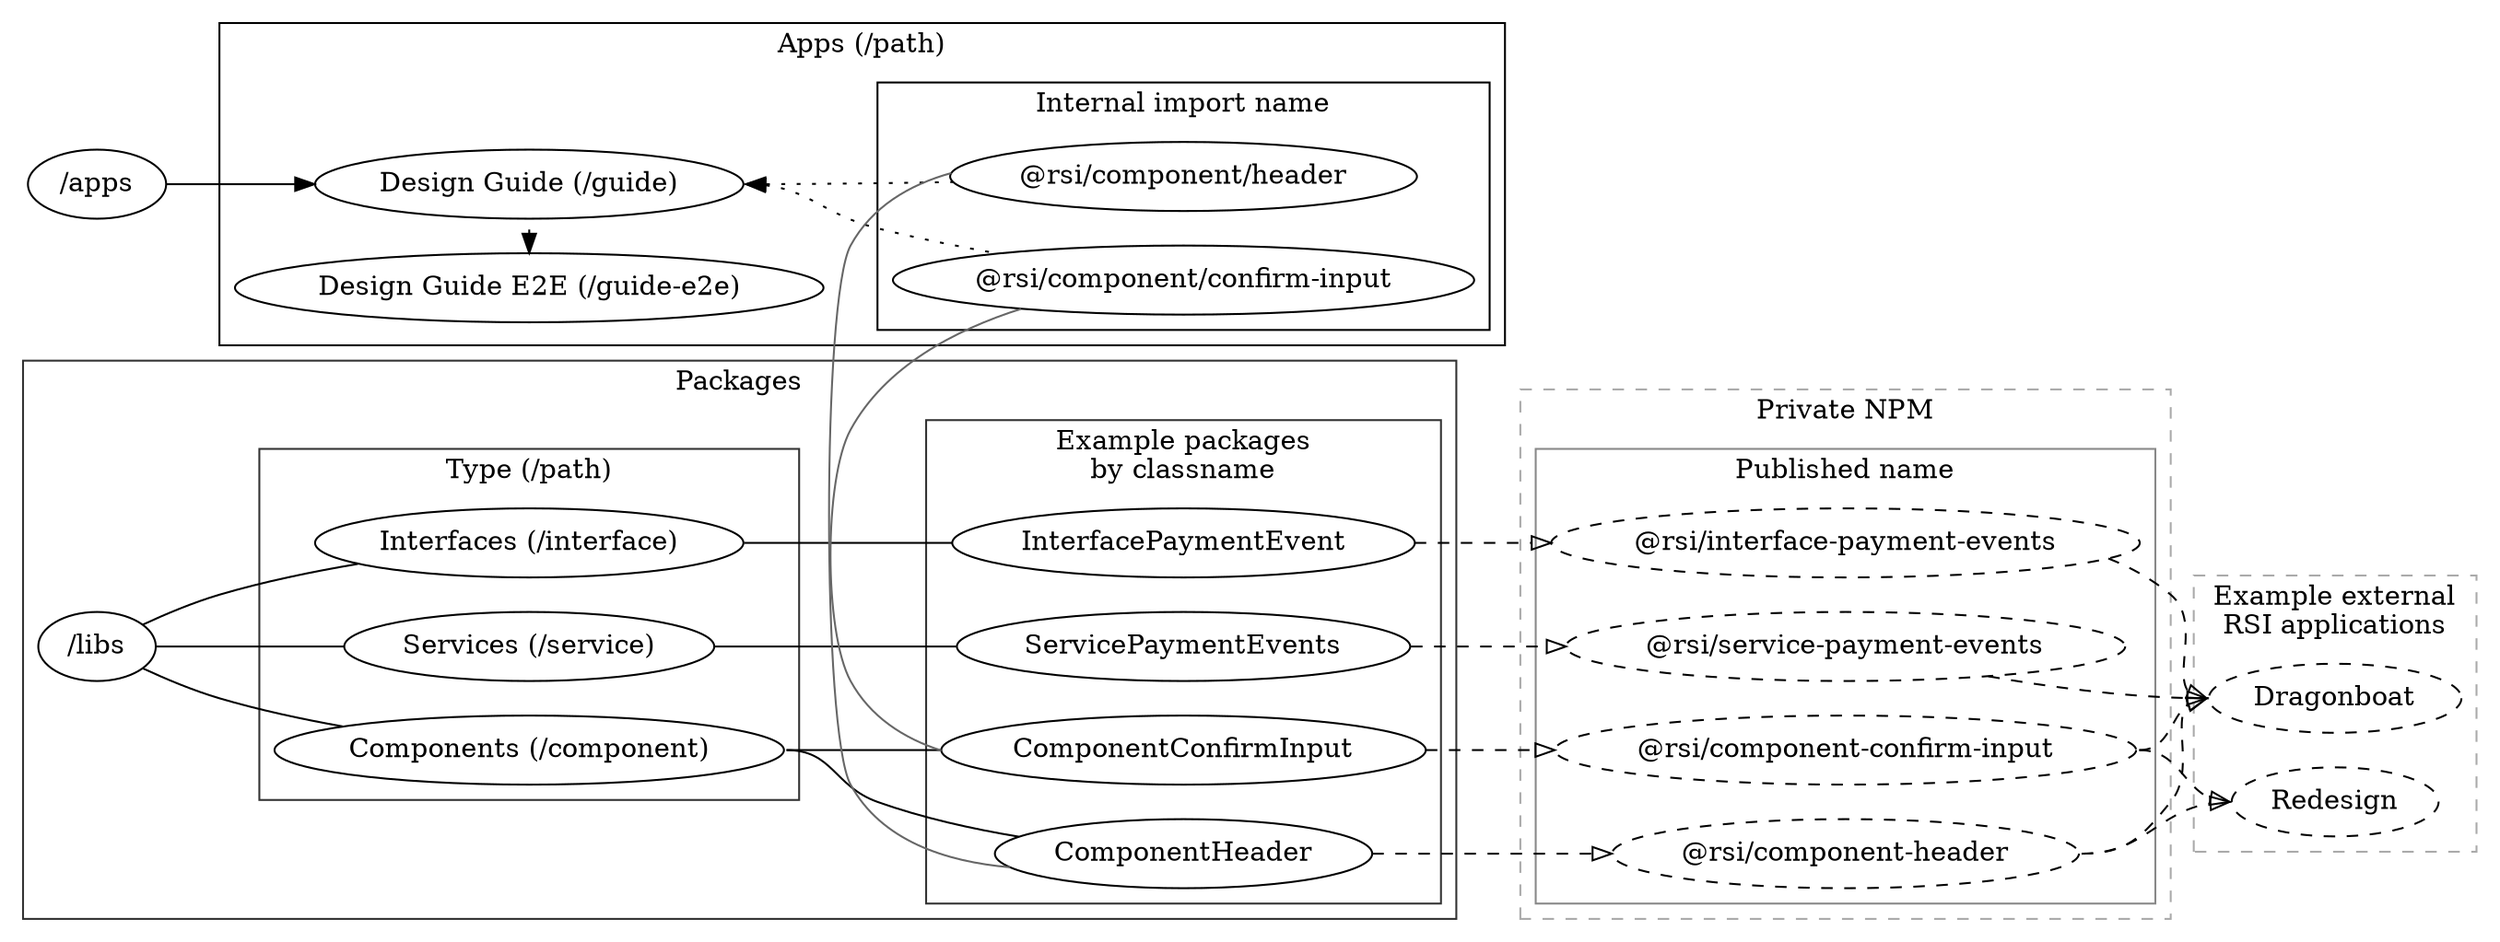 strict digraph {
  // label="Project Structure"
  labelloc=t
  concentrate=true
  graph [
    newrank=true
    ranker="tight-tree"
    rankdir=LR
    overlap="prism"
  ]

  subgraph clusterPackages {
    label="Packages"
    edge [dir=none];
    color="#333333"

    subgraph clusterTypes {
      label="Type (/path)"
      rank=same
      component [label="Components (/component)"]
      service [label="Services (/service)"]
      interface [label="Interfaces (/interface)"]
    }

    subgraph clusterExamples {
      label="Example packages\nby classname"
      rank=same

      ComponentHeader
      ComponentConfirmInput
      ServicePaymentEvents
      InterfacePaymentEvent
    }

    "/libs"->{component, service, interface}
    component:e->{ComponentHeader, ComponentConfirmInput}
    service->{ServicePaymentEvents}
    interface->{InterfacePaymentEvent}
  }

  subgraph clusterPrivate {
    label="Private NPM"
    color="#aaaaaa"
    style=dashed

    subgraph clusterNpm {
      label="Published name"
      style=solid; color="#888888"
      edge [style=dashed, arrowhead=o]
      node [style=dashed]
      rank=same

      sPaymentEvents [label="@rsi/service-payment-events"]
      ServicePaymentEvents->sPaymentEvents

      iPaymentEvents [label="@rsi/interface-payment-events"]
      InterfacePaymentEvent->iPaymentEvents

      cHeader [label="@rsi/component-header"]
      ComponentHeader->cHeader

      cConfirmInput [label="@rsi/component-confirm-input"]
      ComponentConfirmInput->cConfirmInput
    }
  }

  subgraph clusterExternal {
    label="Example external\nRSI applications"
    style=dashed; color="#aaaaaa"
    node [style=dashed]
    edge [style=dashed, arrowhead=o]
    rank=same

    cConfirmInput:e,iPaymentEvents,sPaymentEvents->Dragonboat:w
    cConfirmInput:e,cHeader:e->Dragonboat:w,Redesign:w
  }

  subgraph clusterApps {
    label="Apps (/path)"
    edge [dir=back, style=dotted, arrowhead=o]

    subgraph {
      rank=same
      guide [label="Design Guide (/guide)"]
      e2e [label="Design Guide E2E (/guide-e2e)"]
    }

    subgraph clusterRequire {
      label="Internal import name"
      edge [color="#666666", dir=none, style=solid]

      rHeader [label="@rsi/component/header"]
      rHeader->ComponentHeader
      rConfirmInput [label="@rsi/component/confirm-input"]
      rConfirmInput->ComponentConfirmInput
    }

    e2e->guide
    guide:e->rHeader,rConfirmInput
  }

  "/apps"->guide

  subgraph {
    rank=same;
    ComponentConfirmInput
    ComponentHeader
    rHeader
    rConfirmInput
  }
}
